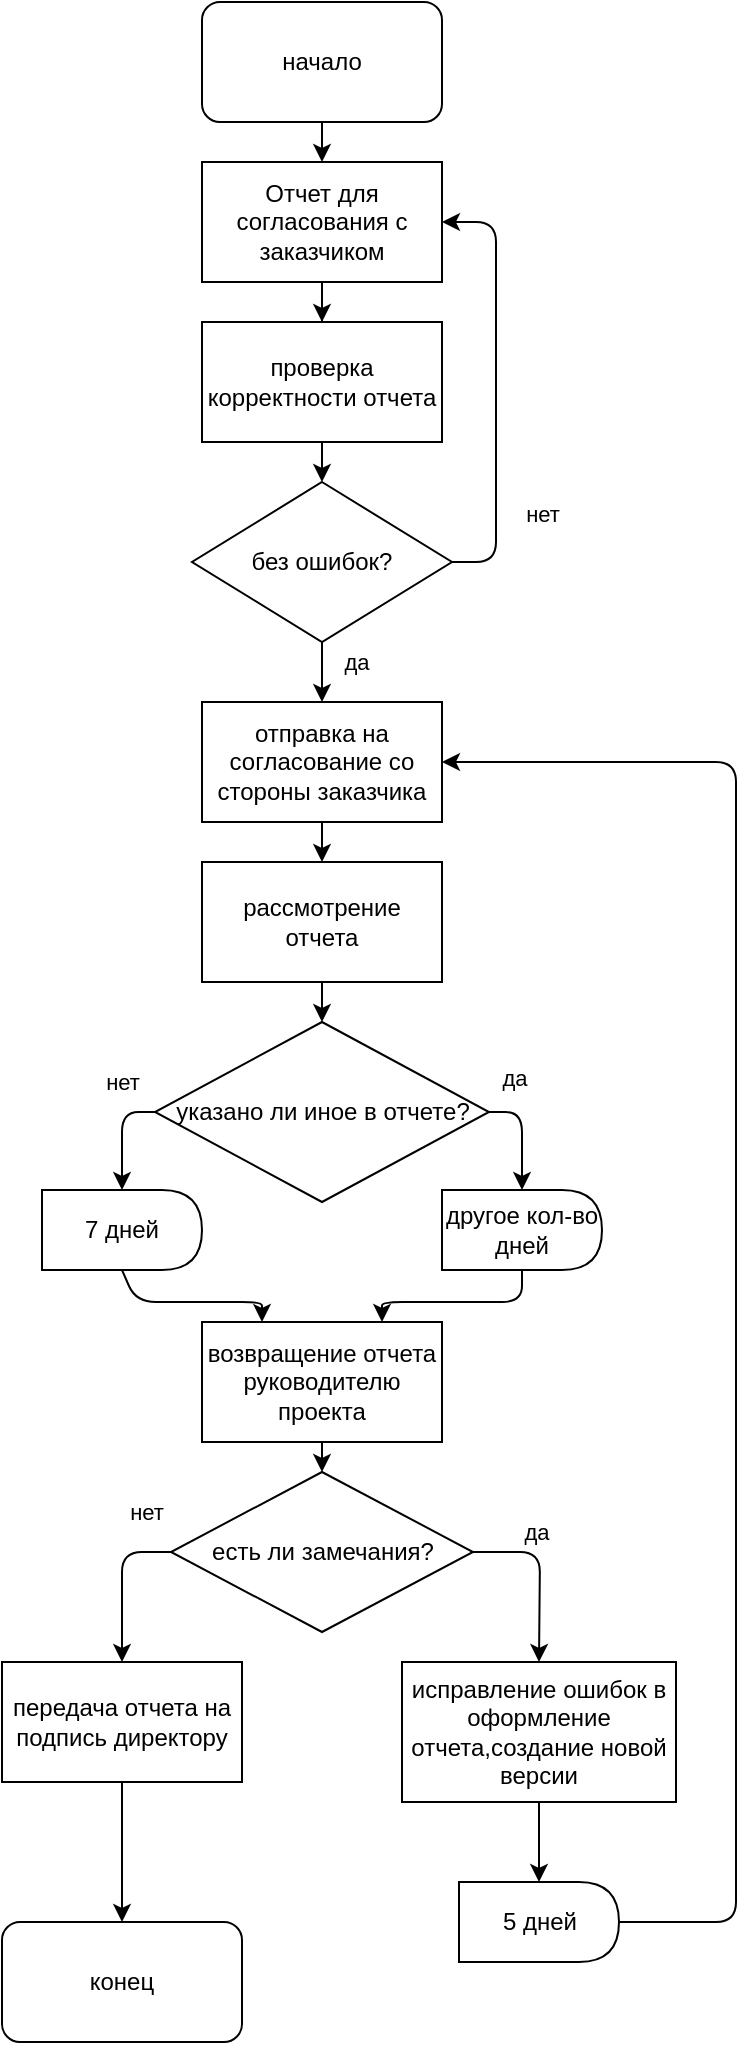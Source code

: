 <mxfile type="github" version="12.1.7" pages="5"><diagram id="tvhh933shnY4_yj9bb-Z" name="Page-1"><mxGraphModel grid="1" dx="1739" dy="919" gridSize="10" guides="1" tooltips="1" connect="1" arrows="1" fold="1" page="1" pageScale="1" pageWidth="827" pageHeight="1169" math="0" shadow="0"><root><mxCell id="0"/><mxCell id="1" parent="0"/><mxCell id="fGUPLAcMyU18UOxuporv-35" parent="1" style="edgeStyle=orthogonalEdgeStyle;rounded=0;orthogonalLoop=1;jettySize=auto;html=1;exitX=0.5;exitY=1;exitDx=0;exitDy=0;entryX=0.5;entryY=0;entryDx=0;entryDy=0;" target="fGUPLAcMyU18UOxuporv-2" source="fGUPLAcMyU18UOxuporv-1" edge="1"><mxGeometry as="geometry" relative="1"/></mxCell><mxCell id="fGUPLAcMyU18UOxuporv-1" value="начало" parent="1" vertex="1" style="rounded=1;whiteSpace=wrap;html=1;"><mxGeometry as="geometry" height="60" width="120" y="20" x="353"/></mxCell><mxCell id="fGUPLAcMyU18UOxuporv-30" value="" parent="1" style="edgeStyle=orthogonalEdgeStyle;rounded=0;orthogonalLoop=1;jettySize=auto;html=1;" target="fGUPLAcMyU18UOxuporv-3" source="fGUPLAcMyU18UOxuporv-2" edge="1"><mxGeometry as="geometry" relative="1"/></mxCell><mxCell id="fGUPLAcMyU18UOxuporv-2" value="&lt;p align=&quot;center&quot; style=&quot;color: rgb(0 , 0 , 0) ; text-transform: none ; text-indent: 0px ; letter-spacing: normal ; font-style: normal ; font-variant: normal ; font-weight: 400 ; text-decoration: none ; word-spacing: 0px ; white-space: normal&quot;&gt;&lt;font style=&quot;font-size: 12px&quot;&gt; Отчет для согласования с заказчиком&lt;/font&gt;&lt;/p&gt;" parent="1" vertex="1" style="rounded=0;whiteSpace=wrap;html=1;align=center;"><mxGeometry as="geometry" height="60" width="120" y="100" x="353"/></mxCell><mxCell id="fGUPLAcMyU18UOxuporv-3" value="проверка корректности отчета" parent="1" vertex="1" style="rounded=0;whiteSpace=wrap;html=1;"><mxGeometry as="geometry" height="60" width="120" y="180" x="353"/></mxCell><mxCell id="fGUPLAcMyU18UOxuporv-4" value="без ошибок?" parent="1" vertex="1" style="rhombus;whiteSpace=wrap;html=1;"><mxGeometry as="geometry" height="80" width="130" y="260" x="348"/></mxCell><mxCell id="fGUPLAcMyU18UOxuporv-34" parent="1" style="edgeStyle=orthogonalEdgeStyle;rounded=0;orthogonalLoop=1;jettySize=auto;html=1;exitX=0.5;exitY=1;exitDx=0;exitDy=0;entryX=0.5;entryY=0;entryDx=0;entryDy=0;" target="fGUPLAcMyU18UOxuporv-8" source="fGUPLAcMyU18UOxuporv-5" edge="1"><mxGeometry as="geometry" relative="1"/></mxCell><mxCell id="fGUPLAcMyU18UOxuporv-5" value="рассмотрение отчета" parent="1" vertex="1" style="rounded=0;whiteSpace=wrap;html=1;"><mxGeometry as="geometry" height="60" width="120" y="450" x="353"/></mxCell><mxCell id="fGUPLAcMyU18UOxuporv-6" value="нет" parent="1" style="endArrow=classic;html=1;exitX=1;exitY=0.5;exitDx=0;exitDy=0;entryX=1;entryY=0.5;entryDx=0;entryDy=0;" target="fGUPLAcMyU18UOxuporv-2" source="fGUPLAcMyU18UOxuporv-4" edge="1"><mxGeometry as="geometry" height="50" width="50" y="14" x="-0.808" relative="1"><mxPoint as="sourcePoint" y="500" x="350"/><mxPoint as="targetPoint" y="450" x="400"/><Array as="points"><mxPoint y="300" x="500"/><mxPoint y="220" x="500"/><mxPoint y="130" x="500"/></Array><mxPoint as="offset" y="-10" x="24"/></mxGeometry></mxCell><mxCell id="fGUPLAcMyU18UOxuporv-7" value="7 дней" parent="1" vertex="1" style="shape=delay;whiteSpace=wrap;html=1;"><mxGeometry as="geometry" height="40" width="80" y="614" x="273"/></mxCell><mxCell id="fGUPLAcMyU18UOxuporv-8" value="указано ли иное в отчете?" parent="1" vertex="1" style="rhombus;whiteSpace=wrap;html=1;"><mxGeometry as="geometry" height="90" width="167" y="530" x="329.5"/></mxCell><mxCell id="fGUPLAcMyU18UOxuporv-9" value="другое кол-во дней" parent="1" vertex="1" style="shape=delay;whiteSpace=wrap;html=1;"><mxGeometry as="geometry" height="40" width="80" y="614" x="473"/></mxCell><mxCell id="fGUPLAcMyU18UOxuporv-10" value="нет" parent="1" style="endArrow=classic;html=1;exitX=0;exitY=0.5;exitDx=0;exitDy=0;entryX=0.5;entryY=0;entryDx=0;entryDy=0;" target="fGUPLAcMyU18UOxuporv-7" source="fGUPLAcMyU18UOxuporv-8" edge="1"><mxGeometry as="geometry" height="50" width="50" y="-15" x="-0.405" relative="1"><mxPoint as="sourcePoint" y="730" x="270"/><mxPoint as="targetPoint" y="680" x="320"/><Array as="points"><mxPoint y="575" x="313"/></Array><mxPoint as="offset" y="-15" x="15"/></mxGeometry></mxCell><mxCell id="fGUPLAcMyU18UOxuporv-11" value="да" parent="1" style="endArrow=classic;html=1;exitX=1;exitY=0.5;exitDx=0;exitDy=0;entryX=0.5;entryY=0;entryDx=0;entryDy=0;" target="fGUPLAcMyU18UOxuporv-9" source="fGUPLAcMyU18UOxuporv-8" edge="1"><mxGeometry as="geometry" height="50" width="50" y="17" x="-0.573" relative="1"><mxPoint as="sourcePoint" y="730" x="270"/><mxPoint as="targetPoint" y="680" x="320"/><Array as="points"><mxPoint y="575" x="513"/></Array><mxPoint as="offset"/></mxGeometry></mxCell><mxCell id="fGUPLAcMyU18UOxuporv-33" parent="1" style="edgeStyle=orthogonalEdgeStyle;rounded=0;orthogonalLoop=1;jettySize=auto;html=1;exitX=0.5;exitY=1;exitDx=0;exitDy=0;entryX=0.5;entryY=0;entryDx=0;entryDy=0;" target="fGUPLAcMyU18UOxuporv-5" source="fGUPLAcMyU18UOxuporv-12" edge="1"><mxGeometry as="geometry" relative="1"/></mxCell><mxCell id="fGUPLAcMyU18UOxuporv-12" value="отправка на согласование со стороны заказчика" parent="1" vertex="1" style="rounded=0;whiteSpace=wrap;html=1;"><mxGeometry as="geometry" height="60" width="120" y="370" x="353"/></mxCell><mxCell id="fGUPLAcMyU18UOxuporv-13" value="возвращение отчета руководителю проекта" parent="1" vertex="1" style="rounded=0;whiteSpace=wrap;html=1;"><mxGeometry as="geometry" height="60" width="120" y="680" x="353"/></mxCell><mxCell id="fGUPLAcMyU18UOxuporv-14" value="есть ли замечания?" parent="1" vertex="1" style="rhombus;whiteSpace=wrap;html=1;"><mxGeometry as="geometry" height="80" width="151" y="755" x="337.5"/></mxCell><mxCell id="fGUPLAcMyU18UOxuporv-15" value="передача отчета на подпись директору" parent="1" vertex="1" style="rounded=0;whiteSpace=wrap;html=1;"><mxGeometry as="geometry" height="60" width="120" y="850" x="253"/></mxCell><mxCell id="fGUPLAcMyU18UOxuporv-16" value="исправление ошибок в оформление отчета,создание новой версии" parent="1" vertex="1" style="rounded=0;whiteSpace=wrap;html=1;"><mxGeometry as="geometry" height="70" width="137" y="850" x="453"/></mxCell><mxCell id="fGUPLAcMyU18UOxuporv-17" value="5 дней" parent="1" vertex="1" style="shape=delay;whiteSpace=wrap;html=1;"><mxGeometry as="geometry" height="40" width="80" y="960" x="481.5"/></mxCell><mxCell id="fGUPLAcMyU18UOxuporv-18" value="нет" parent="1" style="endArrow=classic;html=1;exitX=0;exitY=0.5;exitDx=0;exitDy=0;entryX=0.5;entryY=0;entryDx=0;entryDy=0;" target="fGUPLAcMyU18UOxuporv-15" source="fGUPLAcMyU18UOxuporv-14" edge="1"><mxGeometry as="geometry" height="50" width="50" y="-10" x="-0.42" relative="1"><mxPoint as="sourcePoint" y="1050" x="250"/><mxPoint as="targetPoint" y="1000" x="300"/><Array as="points"><mxPoint y="795" x="313"/></Array><mxPoint as="offset" y="-10" x="10"/></mxGeometry></mxCell><mxCell id="fGUPLAcMyU18UOxuporv-19" value="да" parent="1" style="endArrow=classic;html=1;exitX=1;exitY=0.5;exitDx=0;exitDy=0;entryX=0.5;entryY=0;entryDx=0;entryDy=0;" target="fGUPLAcMyU18UOxuporv-16" source="fGUPLAcMyU18UOxuporv-14" edge="1"><mxGeometry as="geometry" height="50" width="50" y="10" x="-0.294" relative="1"><mxPoint as="sourcePoint" y="1050" x="250"/><mxPoint as="targetPoint" y="1000" x="300"/><Array as="points"><mxPoint y="795" x="522"/></Array><mxPoint as="offset"/></mxGeometry></mxCell><mxCell id="fGUPLAcMyU18UOxuporv-21" value="конец" parent="1" vertex="1" style="rounded=1;whiteSpace=wrap;html=1;"><mxGeometry as="geometry" height="60" width="120" y="980" x="253"/></mxCell><mxCell id="fGUPLAcMyU18UOxuporv-22" value="" parent="1" style="endArrow=classic;html=1;exitX=0.5;exitY=1;exitDx=0;exitDy=0;" source="fGUPLAcMyU18UOxuporv-15" edge="1"><mxGeometry as="geometry" height="50" width="50" relative="1"><mxPoint as="sourcePoint" y="1110" x="250"/><mxPoint as="targetPoint" y="980" x="313"/></mxGeometry></mxCell><mxCell id="fGUPLAcMyU18UOxuporv-23" value="" parent="1" style="endArrow=classic;html=1;exitX=1;exitY=0.5;exitDx=0;exitDy=0;entryX=1;entryY=0.5;entryDx=0;entryDy=0;" target="fGUPLAcMyU18UOxuporv-12" source="fGUPLAcMyU18UOxuporv-17" edge="1"><mxGeometry as="geometry" height="50" width="50" relative="1"><mxPoint as="sourcePoint" y="1110" x="250"/><mxPoint as="targetPoint" y="1060" x="300"/><Array as="points"><mxPoint y="980" x="620"/><mxPoint y="885" x="620"/><mxPoint y="400" x="620"/></Array></mxGeometry></mxCell><mxCell id="fGUPLAcMyU18UOxuporv-24" value="" parent="1" style="endArrow=classic;html=1;exitX=0.5;exitY=1;exitDx=0;exitDy=0;entryX=0.5;entryY=0;entryDx=0;entryDy=0;" target="fGUPLAcMyU18UOxuporv-17" source="fGUPLAcMyU18UOxuporv-16" edge="1"><mxGeometry as="geometry" height="50" width="50" relative="1"><mxPoint as="sourcePoint" y="1110" x="250"/><mxPoint as="targetPoint" y="1060" x="300"/></mxGeometry></mxCell><mxCell id="fGUPLAcMyU18UOxuporv-25" value="" parent="1" style="endArrow=classic;html=1;exitX=0.5;exitY=1;exitDx=0;exitDy=0;entryX=0.25;entryY=0;entryDx=0;entryDy=0;" target="fGUPLAcMyU18UOxuporv-13" source="fGUPLAcMyU18UOxuporv-7" edge="1"><mxGeometry as="geometry" height="50" width="50" relative="1"><mxPoint as="sourcePoint" y="1110" x="250"/><mxPoint as="targetPoint" y="1060" x="300"/><Array as="points"><mxPoint y="670" x="320"/><mxPoint y="670" x="383"/></Array></mxGeometry></mxCell><mxCell id="fGUPLAcMyU18UOxuporv-28" value="" parent="1" style="endArrow=classic;html=1;exitX=0.5;exitY=1;exitDx=0;exitDy=0;entryX=0.75;entryY=0;entryDx=0;entryDy=0;" target="fGUPLAcMyU18UOxuporv-13" source="fGUPLAcMyU18UOxuporv-9" edge="1"><mxGeometry as="geometry" height="50" width="50" relative="1"><mxPoint as="sourcePoint" y="1110" x="250"/><mxPoint as="targetPoint" y="1060" x="300"/><Array as="points"><mxPoint y="670" x="513"/><mxPoint y="670" x="443"/></Array></mxGeometry></mxCell><mxCell id="fGUPLAcMyU18UOxuporv-29" value="" parent="1" style="endArrow=classic;html=1;exitX=0.5;exitY=1;exitDx=0;exitDy=0;entryX=0.5;entryY=0;entryDx=0;entryDy=0;" target="fGUPLAcMyU18UOxuporv-14" source="fGUPLAcMyU18UOxuporv-13" edge="1"><mxGeometry as="geometry" height="50" width="50" relative="1"><mxPoint as="sourcePoint" y="1110" x="250"/><mxPoint as="targetPoint" y="750" x="413"/></mxGeometry></mxCell><mxCell id="fGUPLAcMyU18UOxuporv-31" value="" parent="1" style="endArrow=classic;html=1;exitX=0.5;exitY=1;exitDx=0;exitDy=0;entryX=0.5;entryY=0;entryDx=0;entryDy=0;" target="fGUPLAcMyU18UOxuporv-4" source="fGUPLAcMyU18UOxuporv-3" edge="1"><mxGeometry as="geometry" height="50" width="50" relative="1"><mxPoint as="sourcePoint" y="1110" x="250"/><mxPoint as="targetPoint" y="1060" x="300"/></mxGeometry></mxCell><mxCell id="fGUPLAcMyU18UOxuporv-32" value="да" parent="1" style="endArrow=classic;html=1;exitX=0.5;exitY=1;exitDx=0;exitDy=0;entryX=0.5;entryY=0;entryDx=0;entryDy=0;" target="fGUPLAcMyU18UOxuporv-12" source="fGUPLAcMyU18UOxuporv-4" edge="1"><mxGeometry as="geometry" height="50" width="50" y="17" x="-0.333" relative="1"><mxPoint as="sourcePoint" y="1110" x="250"/><mxPoint as="targetPoint" y="1060" x="300"/><mxPoint as="offset"/></mxGeometry></mxCell></root></mxGraphModel></diagram><diagram id="hTKaeNMJyAxVpf7ON90Z" name="Page-2"><mxGraphModel grid="1" dx="1739" dy="2088" gridSize="10" guides="1" tooltips="1" connect="1" arrows="1" fold="1" page="1" pageScale="1" pageWidth="827" pageHeight="1169" math="0" shadow="0"><root><mxCell id="xdfTiBKNmddFEgWsjJht-0"/><mxCell id="xdfTiBKNmddFEgWsjJht-1" parent="xdfTiBKNmddFEgWsjJht-0"/><mxCell id="xdfTiBKNmddFEgWsjJht-7" value="" parent="xdfTiBKNmddFEgWsjJht-1" style="edgeStyle=orthogonalEdgeStyle;rounded=0;orthogonalLoop=1;jettySize=auto;html=1;" target="xdfTiBKNmddFEgWsjJht-4" source="xdfTiBKNmddFEgWsjJht-2" edge="1"><mxGeometry as="geometry" relative="1"/></mxCell><mxCell id="xdfTiBKNmddFEgWsjJht-2" value="начало" parent="xdfTiBKNmddFEgWsjJht-1" vertex="1" style="rounded=1;whiteSpace=wrap;html=1;"><mxGeometry as="geometry" height="60" width="120" y="-1130" x="353"/></mxCell><mxCell id="xdfTiBKNmddFEgWsjJht-3" value="конец" parent="xdfTiBKNmddFEgWsjJht-1" vertex="1" style="rounded=1;whiteSpace=wrap;html=1;"><mxGeometry as="geometry" height="60" width="120" y="-740" x="353"/></mxCell><mxCell id="xdfTiBKNmddFEgWsjJht-8" value="" parent="xdfTiBKNmddFEgWsjJht-1" style="edgeStyle=orthogonalEdgeStyle;rounded=0;orthogonalLoop=1;jettySize=auto;html=1;" target="xdfTiBKNmddFEgWsjJht-6" source="xdfTiBKNmddFEgWsjJht-4" edge="1"><mxGeometry as="geometry" relative="1"/></mxCell><mxCell id="xdfTiBKNmddFEgWsjJht-4" value="зарегистрировать заказ" parent="xdfTiBKNmddFEgWsjJht-1" vertex="1" style="rounded=0;whiteSpace=wrap;html=1;"><mxGeometry as="geometry" height="60" width="120" y="-1040" x="353"/></mxCell><mxCell id="xdfTiBKNmddFEgWsjJht-10" value="" parent="xdfTiBKNmddFEgWsjJht-1" style="edgeStyle=orthogonalEdgeStyle;rounded=0;orthogonalLoop=1;jettySize=auto;html=1;" target="xdfTiBKNmddFEgWsjJht-3" source="xdfTiBKNmddFEgWsjJht-5" edge="1"><mxGeometry as="geometry" relative="1"/></mxCell><mxCell id="xdfTiBKNmddFEgWsjJht-5" value="отгрузить заказ" parent="xdfTiBKNmddFEgWsjJht-1" vertex="1" style="rounded=0;whiteSpace=wrap;html=1;"><mxGeometry as="geometry" height="60" width="120" y="-840" x="353"/></mxCell><mxCell id="xdfTiBKNmddFEgWsjJht-9" value="" parent="xdfTiBKNmddFEgWsjJht-1" style="edgeStyle=orthogonalEdgeStyle;rounded=0;orthogonalLoop=1;jettySize=auto;html=1;" target="xdfTiBKNmddFEgWsjJht-5" source="xdfTiBKNmddFEgWsjJht-6" edge="1"><mxGeometry as="geometry" relative="1"/></mxCell><mxCell id="xdfTiBKNmddFEgWsjJht-6" value="скомпелировать заказ" parent="xdfTiBKNmddFEgWsjJht-1" vertex="1" style="rounded=0;whiteSpace=wrap;html=1;"><mxGeometry as="geometry" height="60" width="120" y="-940" x="353"/></mxCell></root></mxGraphModel></diagram><diagram id="za8LrjnWgk31zd74viqr" name="Page-3"><mxGraphModel grid="1" dx="1739" dy="919" gridSize="10" guides="1" tooltips="1" connect="1" arrows="1" fold="1" page="1" pageScale="1" pageWidth="827" pageHeight="1169" math="0" shadow="0"><root><mxCell id="N8X0HXCuaUTya9bWHF9z-0"/><mxCell id="N8X0HXCuaUTya9bWHF9z-1" parent="N8X0HXCuaUTya9bWHF9z-0"/><mxCell id="N8X0HXCuaUTya9bWHF9z-11" parent="N8X0HXCuaUTya9bWHF9z-1" style="edgeStyle=orthogonalEdgeStyle;rounded=0;orthogonalLoop=1;jettySize=auto;html=1;exitX=0.5;exitY=1;exitDx=0;exitDy=0;entryX=0.5;entryY=0;entryDx=0;entryDy=0;" target="N8X0HXCuaUTya9bWHF9z-4" source="N8X0HXCuaUTya9bWHF9z-2" edge="1"><mxGeometry as="geometry" relative="1"/></mxCell><mxCell id="N8X0HXCuaUTya9bWHF9z-2" value="начало" parent="N8X0HXCuaUTya9bWHF9z-1" vertex="1" style="rounded=1;whiteSpace=wrap;html=1;"><mxGeometry as="geometry" height="60" width="120" y="40" x="353"/></mxCell><mxCell id="N8X0HXCuaUTya9bWHF9z-3" value="конец" parent="N8X0HXCuaUTya9bWHF9z-1" vertex="1" style="rounded=1;whiteSpace=wrap;html=1;"><mxGeometry as="geometry" height="60" width="120" y="524" x="353"/></mxCell><mxCell id="N8X0HXCuaUTya9bWHF9z-12" value="" parent="N8X0HXCuaUTya9bWHF9z-1" style="edgeStyle=orthogonalEdgeStyle;rounded=0;orthogonalLoop=1;jettySize=auto;html=1;" target="N8X0HXCuaUTya9bWHF9z-7" source="N8X0HXCuaUTya9bWHF9z-4" edge="1"><mxGeometry as="geometry" relative="1"/></mxCell><mxCell id="N8X0HXCuaUTya9bWHF9z-4" value="получение данных о заказанных товарах" parent="N8X0HXCuaUTya9bWHF9z-1" vertex="1" style="rounded=0;whiteSpace=wrap;html=1;"><mxGeometry as="geometry" height="60" width="120" y="130" x="353"/></mxCell><mxCell id="N8X0HXCuaUTya9bWHF9z-16" value="да" parent="N8X0HXCuaUTya9bWHF9z-1" style="edgeStyle=orthogonalEdgeStyle;rounded=0;orthogonalLoop=1;jettySize=auto;html=1;exitX=0;exitY=0.5;exitDx=0;exitDy=0;entryX=0.5;entryY=0;entryDx=0;entryDy=0;" target="N8X0HXCuaUTya9bWHF9z-8" source="N8X0HXCuaUTya9bWHF9z-6" edge="1"><mxGeometry as="geometry" y="-10" x="-0.043" relative="1"><mxPoint as="offset"/></mxGeometry></mxCell><mxCell id="N8X0HXCuaUTya9bWHF9z-17" value="нет" parent="N8X0HXCuaUTya9bWHF9z-1" style="edgeStyle=orthogonalEdgeStyle;rounded=0;orthogonalLoop=1;jettySize=auto;html=1;exitX=1;exitY=0.5;exitDx=0;exitDy=0;entryX=0.5;entryY=0;entryDx=0;entryDy=0;" target="N8X0HXCuaUTya9bWHF9z-10" source="N8X0HXCuaUTya9bWHF9z-6" edge="1"><mxGeometry as="geometry" y="10" x="-0.04" relative="1"><mxPoint as="offset"/></mxGeometry></mxCell><mxCell id="N8X0HXCuaUTya9bWHF9z-6" value="заказ подтвержден?" parent="N8X0HXCuaUTya9bWHF9z-1" vertex="1" style="rhombus;whiteSpace=wrap;html=1;"><mxGeometry as="geometry" height="80" width="157" y="310" x="335"/></mxCell><mxCell id="N8X0HXCuaUTya9bWHF9z-13" value="" parent="N8X0HXCuaUTya9bWHF9z-1" style="edgeStyle=orthogonalEdgeStyle;rounded=0;orthogonalLoop=1;jettySize=auto;html=1;" target="N8X0HXCuaUTya9bWHF9z-6" source="N8X0HXCuaUTya9bWHF9z-7" edge="1"><mxGeometry as="geometry" relative="1"/></mxCell><mxCell id="N8X0HXCuaUTya9bWHF9z-7" value="подтверждение заказа" parent="N8X0HXCuaUTya9bWHF9z-1" vertex="1" style="rounded=0;whiteSpace=wrap;html=1;"><mxGeometry as="geometry" height="60" width="120" y="220" x="353"/></mxCell><mxCell id="GFZO-z0QOAQ6FhGQu8t8-1" parent="N8X0HXCuaUTya9bWHF9z-1" style="edgeStyle=orthogonalEdgeStyle;rounded=0;orthogonalLoop=1;jettySize=auto;html=1;exitX=0.5;exitY=1;exitDx=0;exitDy=0;entryX=0.5;entryY=0;entryDx=0;entryDy=0;" target="GFZO-z0QOAQ6FhGQu8t8-0" source="N8X0HXCuaUTya9bWHF9z-8" edge="1"><mxGeometry as="geometry" relative="1"/></mxCell><mxCell id="N8X0HXCuaUTya9bWHF9z-8" value="внесение данных о заказчике в базу данных" parent="N8X0HXCuaUTya9bWHF9z-1" vertex="1" style="rounded=0;whiteSpace=wrap;html=1;"><mxGeometry as="geometry" height="60" width="120" y="390" x="200"/></mxCell><mxCell id="N8X0HXCuaUTya9bWHF9z-14" parent="N8X0HXCuaUTya9bWHF9z-1" style="edgeStyle=orthogonalEdgeStyle;rounded=0;orthogonalLoop=1;jettySize=auto;html=1;exitX=0.5;exitY=1;exitDx=0;exitDy=0;entryX=1;entryY=0.5;entryDx=0;entryDy=0;" target="N8X0HXCuaUTya9bWHF9z-3" source="N8X0HXCuaUTya9bWHF9z-10" edge="1"><mxGeometry as="geometry" relative="1"/></mxCell><mxCell id="N8X0HXCuaUTya9bWHF9z-10" value="отмена" parent="N8X0HXCuaUTya9bWHF9z-1" vertex="1" style="rounded=0;whiteSpace=wrap;html=1;"><mxGeometry as="geometry" height="60" width="120" y="390" x="492"/></mxCell><mxCell id="GFZO-z0QOAQ6FhGQu8t8-2" parent="N8X0HXCuaUTya9bWHF9z-1" style="edgeStyle=orthogonalEdgeStyle;rounded=0;orthogonalLoop=1;jettySize=auto;html=1;exitX=0.5;exitY=1;exitDx=0;exitDy=0;entryX=0.009;entryY=0.648;entryDx=0;entryDy=0;entryPerimeter=0;" target="N8X0HXCuaUTya9bWHF9z-3" source="GFZO-z0QOAQ6FhGQu8t8-0" edge="1"><mxGeometry as="geometry" relative="1"/></mxCell><mxCell id="GFZO-z0QOAQ6FhGQu8t8-0" value="внесение данных об заказанных товаров в базу данных" parent="N8X0HXCuaUTya9bWHF9z-1" vertex="1" style="rounded=0;whiteSpace=wrap;html=1;"><mxGeometry as="geometry" height="60" width="120" y="480" x="200"/></mxCell></root></mxGraphModel></diagram><diagram id="SJYXV_-no5v5JWJ5qKk2" name="Page-4"><mxGraphModel grid="1" dx="1739" dy="919" gridSize="10" guides="1" tooltips="1" connect="1" arrows="1" fold="1" page="1" pageScale="1" pageWidth="827" pageHeight="1169" math="0" shadow="0"><root><mxCell id="hrf8jwH4K18QO_s5AAPH-0"/><mxCell id="hrf8jwH4K18QO_s5AAPH-1" parent="hrf8jwH4K18QO_s5AAPH-0"/><mxCell id="ShQD7IDHfpcrUYhHu4hx-10" parent="hrf8jwH4K18QO_s5AAPH-1" style="edgeStyle=orthogonalEdgeStyle;rounded=0;orthogonalLoop=1;jettySize=auto;html=1;exitX=0.5;exitY=1;exitDx=0;exitDy=0;entryX=0.5;entryY=0;entryDx=0;entryDy=0;" target="Cvq56-1A32yQpnooHqqr-0" source="hrf8jwH4K18QO_s5AAPH-2" edge="1"><mxGeometry as="geometry" relative="1"/></mxCell><mxCell id="hrf8jwH4K18QO_s5AAPH-2" value="начало" parent="hrf8jwH4K18QO_s5AAPH-1" vertex="1" style="rounded=1;whiteSpace=wrap;html=1;"><mxGeometry as="geometry" height="60" width="120" y="50" x="353"/></mxCell><mxCell id="hrf8jwH4K18QO_s5AAPH-3" value="конец" parent="hrf8jwH4K18QO_s5AAPH-1" vertex="1" style="rounded=1;whiteSpace=wrap;html=1;"><mxGeometry as="geometry" height="60" width="120" y="710" x="350"/></mxCell><mxCell id="ShQD7IDHfpcrUYhHu4hx-9" parent="hrf8jwH4K18QO_s5AAPH-1" style="edgeStyle=orthogonalEdgeStyle;rounded=0;orthogonalLoop=1;jettySize=auto;html=1;exitX=0.5;exitY=1;exitDx=0;exitDy=0;entryX=0.5;entryY=0;entryDx=0;entryDy=0;" target="Cvq56-1A32yQpnooHqqr-1" source="Cvq56-1A32yQpnooHqqr-0" edge="1"><mxGeometry as="geometry" relative="1"/></mxCell><mxCell id="Cvq56-1A32yQpnooHqqr-0" value="проверка на складе всех заказанных" parent="hrf8jwH4K18QO_s5AAPH-1" vertex="1" style="rounded=0;whiteSpace=wrap;html=1;"><mxGeometry as="geometry" height="60" width="120" y="150" x="353"/></mxCell><mxCell id="ShQD7IDHfpcrUYhHu4hx-8" value="да" parent="hrf8jwH4K18QO_s5AAPH-1" style="edgeStyle=orthogonalEdgeStyle;rounded=0;orthogonalLoop=1;jettySize=auto;html=1;exitX=0;exitY=0.5;exitDx=0;exitDy=0;entryX=0.5;entryY=0;entryDx=0;entryDy=0;" target="ShQD7IDHfpcrUYhHu4hx-0" source="Cvq56-1A32yQpnooHqqr-1" edge="1"><mxGeometry as="geometry" y="-10" x="-0.273" relative="1"><mxPoint as="offset"/></mxGeometry></mxCell><mxCell id="n5B34zoWPrxOK8i3onwb-0" value="нет" parent="hrf8jwH4K18QO_s5AAPH-1" style="edgeStyle=orthogonalEdgeStyle;rounded=0;orthogonalLoop=1;jettySize=auto;html=1;exitX=1;exitY=0.5;exitDx=0;exitDy=0;entryX=0.5;entryY=0;entryDx=0;entryDy=0;" target="ShQD7IDHfpcrUYhHu4hx-3" source="Cvq56-1A32yQpnooHqqr-1" edge="1"><mxGeometry as="geometry" y="10" x="0.399" relative="1"><mxPoint as="offset" y="-10" x="-10"/></mxGeometry></mxCell><mxCell id="Cvq56-1A32yQpnooHqqr-1" value="все ли товары есть на сладе?" parent="hrf8jwH4K18QO_s5AAPH-1" vertex="1" style="rhombus;whiteSpace=wrap;html=1;"><mxGeometry as="geometry" height="80" width="127" y="230" x="350"/></mxCell><mxCell id="ShQD7IDHfpcrUYhHu4hx-15" parent="hrf8jwH4K18QO_s5AAPH-1" style="edgeStyle=orthogonalEdgeStyle;rounded=0;orthogonalLoop=1;jettySize=auto;html=1;exitX=0.5;exitY=1;exitDx=0;exitDy=0;entryX=0.5;entryY=0;entryDx=0;entryDy=0;" target="ShQD7IDHfpcrUYhHu4hx-1" source="ShQD7IDHfpcrUYhHu4hx-0" edge="1"><mxGeometry as="geometry" relative="1"/></mxCell><mxCell id="ShQD7IDHfpcrUYhHu4hx-0" value="сборка всех товаров" parent="hrf8jwH4K18QO_s5AAPH-1" vertex="1" style="rounded=0;whiteSpace=wrap;html=1;"><mxGeometry as="geometry" height="60" width="120" y="400" x="200"/></mxCell><mxCell id="ShQD7IDHfpcrUYhHu4hx-16" parent="hrf8jwH4K18QO_s5AAPH-1" style="edgeStyle=orthogonalEdgeStyle;rounded=0;orthogonalLoop=1;jettySize=auto;html=1;exitX=0.5;exitY=1;exitDx=0;exitDy=0;entryX=0.5;entryY=0;entryDx=0;entryDy=0;" target="ShQD7IDHfpcrUYhHu4hx-2" source="ShQD7IDHfpcrUYhHu4hx-1" edge="1"><mxGeometry as="geometry" relative="1"/></mxCell><mxCell id="ShQD7IDHfpcrUYhHu4hx-1" value="12 часов" parent="hrf8jwH4K18QO_s5AAPH-1" vertex="1" style="shape=delay;whiteSpace=wrap;html=1;"><mxGeometry as="geometry" height="40" width="80" y="510" x="220"/></mxCell><mxCell id="ShQD7IDHfpcrUYhHu4hx-17" parent="hrf8jwH4K18QO_s5AAPH-1" style="edgeStyle=orthogonalEdgeStyle;rounded=0;orthogonalLoop=1;jettySize=auto;html=1;exitX=0.5;exitY=1;exitDx=0;exitDy=0;entryX=0.5;entryY=0;entryDx=0;entryDy=0;" target="hrf8jwH4K18QO_s5AAPH-3" source="ShQD7IDHfpcrUYhHu4hx-2" edge="1"><mxGeometry as="geometry" relative="1"/></mxCell><mxCell id="ShQD7IDHfpcrUYhHu4hx-2" value="передача заказа курьеру" parent="hrf8jwH4K18QO_s5AAPH-1" vertex="1" style="rounded=0;whiteSpace=wrap;html=1;"><mxGeometry as="geometry" height="60" width="120" y="584" x="200"/></mxCell><mxCell id="ShQD7IDHfpcrUYhHu4hx-12" parent="hrf8jwH4K18QO_s5AAPH-1" style="edgeStyle=orthogonalEdgeStyle;rounded=0;orthogonalLoop=1;jettySize=auto;html=1;exitX=0.5;exitY=1;exitDx=0;exitDy=0;entryX=0.5;entryY=0;entryDx=0;entryDy=0;" target="ShQD7IDHfpcrUYhHu4hx-4" source="ShQD7IDHfpcrUYhHu4hx-3" edge="1"><mxGeometry as="geometry" relative="1"/></mxCell><mxCell id="ShQD7IDHfpcrUYhHu4hx-3" value="оповестить заказчика об отсутствие одного из товаров" parent="hrf8jwH4K18QO_s5AAPH-1" vertex="1" style="rounded=0;whiteSpace=wrap;html=1;"><mxGeometry as="geometry" height="60" width="120" y="310" x="510"/></mxCell><mxCell id="ShQD7IDHfpcrUYhHu4hx-13" value="отменил" parent="hrf8jwH4K18QO_s5AAPH-1" style="edgeStyle=orthogonalEdgeStyle;rounded=0;orthogonalLoop=1;jettySize=auto;html=1;exitX=1;exitY=0.5;exitDx=0;exitDy=0;entryX=0.5;entryY=0;entryDx=0;entryDy=0;" target="ShQD7IDHfpcrUYhHu4hx-6" source="ShQD7IDHfpcrUYhHu4hx-4" edge="1"><mxGeometry as="geometry" y="36" x="0.2" relative="1"><Array as="points"><mxPoint y="460" x="645"/><mxPoint y="460" x="645"/></Array><mxPoint as="offset" y="-10" x="-1"/></mxGeometry></mxCell><mxCell id="ShQD7IDHfpcrUYhHu4hx-14" value="не отменил" parent="hrf8jwH4K18QO_s5AAPH-1" style="edgeStyle=orthogonalEdgeStyle;rounded=0;orthogonalLoop=1;jettySize=auto;html=1;exitX=0;exitY=0.5;exitDx=0;exitDy=0;entryX=0.5;entryY=0;entryDx=0;entryDy=0;" target="ShQD7IDHfpcrUYhHu4hx-5" source="ShQD7IDHfpcrUYhHu4hx-4" edge="1"><mxGeometry as="geometry" y="-40" x="-0.375" relative="1"><Array as="points"><mxPoint y="430" x="490"/><mxPoint y="490" x="490"/><mxPoint y="490" x="495"/></Array><mxPoint as="offset"/></mxGeometry></mxCell><mxCell id="ShQD7IDHfpcrUYhHu4hx-4" value="не отменил заказчик заказ?" parent="hrf8jwH4K18QO_s5AAPH-1" vertex="1" style="rhombus;whiteSpace=wrap;html=1;"><mxGeometry as="geometry" height="80" width="150" y="390" x="495"/></mxCell><mxCell id="ShQD7IDHfpcrUYhHu4hx-7" parent="hrf8jwH4K18QO_s5AAPH-1" style="edgeStyle=orthogonalEdgeStyle;rounded=0;orthogonalLoop=1;jettySize=auto;html=1;exitX=0;exitY=0.5;exitDx=0;exitDy=0;entryX=0.988;entryY=0.367;entryDx=0;entryDy=0;entryPerimeter=0;" target="ShQD7IDHfpcrUYhHu4hx-0" source="ShQD7IDHfpcrUYhHu4hx-5" edge="1"><mxGeometry as="geometry" relative="1"/></mxCell><mxCell id="ShQD7IDHfpcrUYhHu4hx-5" value="удаление товара, которого нету на складе " parent="hrf8jwH4K18QO_s5AAPH-1" vertex="1" style="rounded=0;whiteSpace=wrap;html=1;"><mxGeometry as="geometry" height="60" width="120" y="480" x="435"/></mxCell><mxCell id="ShQD7IDHfpcrUYhHu4hx-18" parent="hrf8jwH4K18QO_s5AAPH-1" style="edgeStyle=orthogonalEdgeStyle;rounded=0;orthogonalLoop=1;jettySize=auto;html=1;exitX=0.5;exitY=1;exitDx=0;exitDy=0;entryX=1;entryY=0.5;entryDx=0;entryDy=0;" target="hrf8jwH4K18QO_s5AAPH-3" source="ShQD7IDHfpcrUYhHu4hx-6" edge="1"><mxGeometry as="geometry" relative="1"/></mxCell><mxCell id="ShQD7IDHfpcrUYhHu4hx-6" value="отмена" parent="hrf8jwH4K18QO_s5AAPH-1" vertex="1" style="rounded=0;whiteSpace=wrap;html=1;"><mxGeometry as="geometry" height="60" width="120" y="480" x="585"/></mxCell></root></mxGraphModel></diagram><diagram id="qDwJTPwyTdBKesHldoYX" name="Page-5"><mxGraphModel grid="1" dx="1739" dy="919" gridSize="10" guides="1" tooltips="1" connect="1" arrows="1" fold="1" page="1" pageScale="1" pageWidth="827" pageHeight="1169" math="0" shadow="0"><root><mxCell id="7UwgnPlfj1Z3cJ829rro-0"/><mxCell id="7UwgnPlfj1Z3cJ829rro-1" parent="7UwgnPlfj1Z3cJ829rro-0"/><mxCell id="7UwgnPlfj1Z3cJ829rro-2" value="" parent="7UwgnPlfj1Z3cJ829rro-1" vertex="1" style="rounded=1;whiteSpace=wrap;html=1;"><mxGeometry as="geometry" height="60" width="120" y="30" x="353"/></mxCell><mxCell id="7UwgnPlfj1Z3cJ829rro-3" value="" parent="7UwgnPlfj1Z3cJ829rro-1" vertex="1" style="rounded=1;whiteSpace=wrap;html=1;"><mxGeometry as="geometry" height="60" width="120" y="550" x="353"/></mxCell><mxCell id="7UwgnPlfj1Z3cJ829rro-14" parent="7UwgnPlfj1Z3cJ829rro-1" style="edgeStyle=orthogonalEdgeStyle;rounded=0;orthogonalLoop=1;jettySize=auto;html=1;exitX=0.5;exitY=1;exitDx=0;exitDy=0;entryX=0.5;entryY=0;entryDx=0;entryDy=0;" target="7UwgnPlfj1Z3cJ829rro-6" source="7UwgnPlfj1Z3cJ829rro-4" edge="1"><mxGeometry as="geometry" relative="1"/></mxCell><mxCell id="7UwgnPlfj1Z3cJ829rro-4" value="отправка курьера до адреса доставки" parent="7UwgnPlfj1Z3cJ829rro-1" vertex="1" style="rounded=0;whiteSpace=wrap;html=1;"><mxGeometry as="geometry" height="60" width="120" y="110" x="353"/></mxCell><mxCell id="7UwgnPlfj1Z3cJ829rro-18" parent="7UwgnPlfj1Z3cJ829rro-1" style="edgeStyle=orthogonalEdgeStyle;rounded=0;orthogonalLoop=1;jettySize=auto;html=1;exitX=0.5;exitY=1;exitDx=0;exitDy=0;entryX=0;entryY=0.5;entryDx=0;entryDy=0;" target="7UwgnPlfj1Z3cJ829rro-3" source="7UwgnPlfj1Z3cJ829rro-5" edge="1"><mxGeometry as="geometry" relative="1"/></mxCell><mxCell id="7UwgnPlfj1Z3cJ829rro-5" value="передача заказа заказчику" parent="7UwgnPlfj1Z3cJ829rro-1" vertex="1" style="rounded=0;whiteSpace=wrap;html=1;"><mxGeometry as="geometry" height="60" width="120" y="430" x="220"/></mxCell><mxCell id="7UwgnPlfj1Z3cJ829rro-13" parent="7UwgnPlfj1Z3cJ829rro-1" style="edgeStyle=orthogonalEdgeStyle;rounded=0;orthogonalLoop=1;jettySize=auto;html=1;exitX=0;exitY=0.5;exitDx=0;exitDy=0;entryX=0.5;entryY=0;entryDx=0;entryDy=0;" target="7UwgnPlfj1Z3cJ829rro-5" source="7UwgnPlfj1Z3cJ829rro-6" edge="1"><mxGeometry as="geometry" relative="1"/></mxCell><mxCell id="7UwgnPlfj1Z3cJ829rro-15" parent="7UwgnPlfj1Z3cJ829rro-1" style="edgeStyle=orthogonalEdgeStyle;rounded=0;orthogonalLoop=1;jettySize=auto;html=1;exitX=1;exitY=0.5;exitDx=0;exitDy=0;entryX=0.5;entryY=0;entryDx=0;entryDy=0;" target="7UwgnPlfj1Z3cJ829rro-7" source="7UwgnPlfj1Z3cJ829rro-6" edge="1"><mxGeometry as="geometry" relative="1"/></mxCell><mxCell id="7UwgnPlfj1Z3cJ829rro-6" value="клиент оплатил заранее заказ?" parent="7UwgnPlfj1Z3cJ829rro-1" vertex="1" style="rhombus;whiteSpace=wrap;html=1;"><mxGeometry as="geometry" height="80" width="135" y="200" x="345.5"/></mxCell><mxCell id="7UwgnPlfj1Z3cJ829rro-16" parent="7UwgnPlfj1Z3cJ829rro-1" style="edgeStyle=orthogonalEdgeStyle;rounded=0;orthogonalLoop=1;jettySize=auto;html=1;exitX=0.5;exitY=1;exitDx=0;exitDy=0;entryX=0.5;entryY=0;entryDx=0;entryDy=0;" target="7UwgnPlfj1Z3cJ829rro-9" source="7UwgnPlfj1Z3cJ829rro-7" edge="1"><mxGeometry as="geometry" relative="1"/></mxCell><mxCell id="7UwgnPlfj1Z3cJ829rro-7" value="оплата заказа" parent="7UwgnPlfj1Z3cJ829rro-1" vertex="1" style="rounded=0;whiteSpace=wrap;html=1;"><mxGeometry as="geometry" height="60" width="120" y="270" x="480.5"/></mxCell><mxCell id="7UwgnPlfj1Z3cJ829rro-12" value="да" parent="7UwgnPlfj1Z3cJ829rro-1" style="edgeStyle=orthogonalEdgeStyle;rounded=0;orthogonalLoop=1;jettySize=auto;html=1;exitX=0;exitY=0.5;exitDx=0;exitDy=0;entryX=1.009;entryY=0.382;entryDx=0;entryDy=0;entryPerimeter=0;" target="7UwgnPlfj1Z3cJ829rro-5" source="7UwgnPlfj1Z3cJ829rro-9" edge="1"><mxGeometry as="geometry" y="-10" x="-0.535" relative="1"><mxPoint as="offset"/></mxGeometry></mxCell><mxCell id="7UwgnPlfj1Z3cJ829rro-9" value="оплачено?" parent="7UwgnPlfj1Z3cJ829rro-1" vertex="1" style="rhombus;whiteSpace=wrap;html=1;"><mxGeometry as="geometry" height="80" width="130" y="350" x="475.5"/></mxCell><mxCell id="7UwgnPlfj1Z3cJ829rro-19" parent="7UwgnPlfj1Z3cJ829rro-1" style="edgeStyle=orthogonalEdgeStyle;rounded=0;orthogonalLoop=1;jettySize=auto;html=1;exitX=0.5;exitY=1;exitDx=0;exitDy=0;entryX=1;entryY=0.5;entryDx=0;entryDy=0;" target="7UwgnPlfj1Z3cJ829rro-3" source="7UwgnPlfj1Z3cJ829rro-10" edge="1"><mxGeometry as="geometry" relative="1"/></mxCell><mxCell id="7UwgnPlfj1Z3cJ829rro-10" value="отмена" parent="7UwgnPlfj1Z3cJ829rro-1" vertex="1" style="rounded=0;whiteSpace=wrap;html=1;"><mxGeometry as="geometry" height="60" width="120" y="430" x="605.5"/></mxCell><mxCell id="7UwgnPlfj1Z3cJ829rro-11" value="нет" parent="7UwgnPlfj1Z3cJ829rro-1" style="endArrow=classic;html=1;exitX=1;exitY=0.5;exitDx=0;exitDy=0;entryX=0.5;entryY=0;entryDx=0;entryDy=0;" target="7UwgnPlfj1Z3cJ829rro-10" source="7UwgnPlfj1Z3cJ829rro-9" edge="1"><mxGeometry as="geometry" height="50" width="50" y="10" x="-0.115" relative="1"><mxPoint as="sourcePoint" y="680" x="220"/><mxPoint as="targetPoint" y="630" x="270"/><Array as="points"><mxPoint y="390" x="666"/></Array><mxPoint as="offset" x="1"/></mxGeometry></mxCell></root></mxGraphModel></diagram></mxfile>